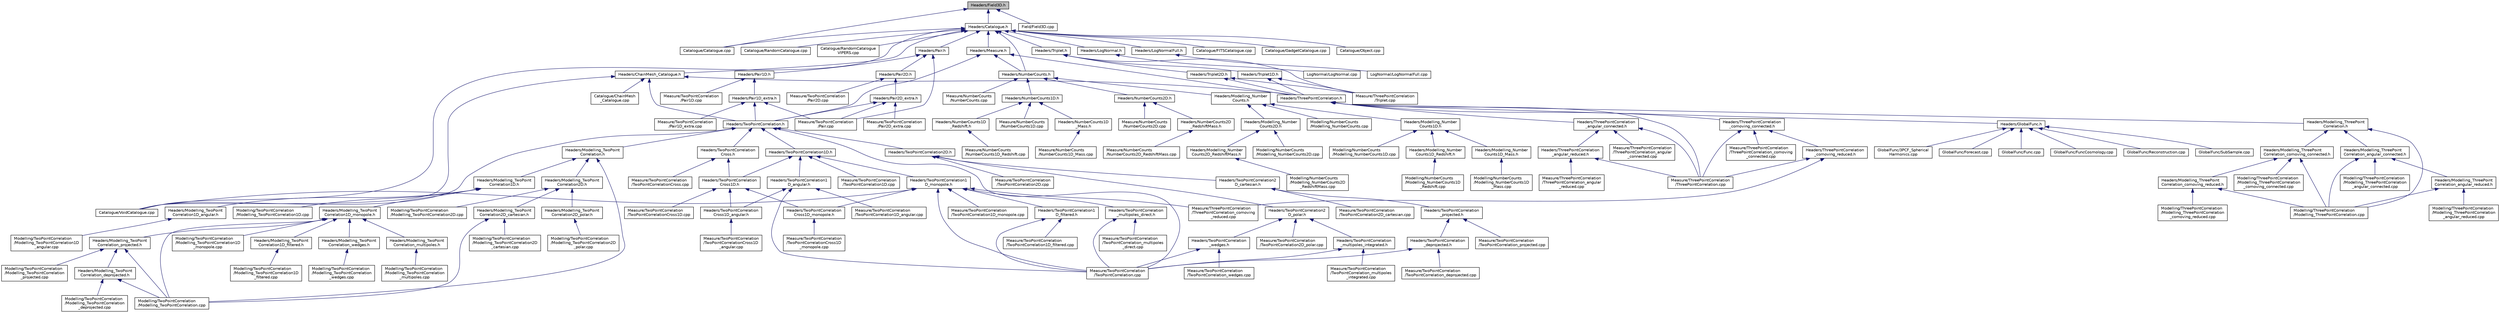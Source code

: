 digraph "Headers/Field3D.h"
{
  edge [fontname="Helvetica",fontsize="10",labelfontname="Helvetica",labelfontsize="10"];
  node [fontname="Helvetica",fontsize="10",shape=record];
  Node35 [label="Headers/Field3D.h",height=0.2,width=0.4,color="black", fillcolor="grey75", style="filled", fontcolor="black"];
  Node35 -> Node36 [dir="back",color="midnightblue",fontsize="10",style="solid",fontname="Helvetica"];
  Node36 [label="Catalogue/Catalogue.cpp",height=0.2,width=0.4,color="black", fillcolor="white", style="filled",URL="$db/d43/Catalogue_8cpp.html",tooltip="Methods of the class Catalogue. "];
  Node35 -> Node37 [dir="back",color="midnightblue",fontsize="10",style="solid",fontname="Helvetica"];
  Node37 [label="Field/Field3D.cpp",height=0.2,width=0.4,color="black", fillcolor="white", style="filled",URL="$d2/d75/Field3D_8cpp.html",tooltip="Functions for the Field3D data structure. "];
  Node35 -> Node38 [dir="back",color="midnightblue",fontsize="10",style="solid",fontname="Helvetica"];
  Node38 [label="Headers/Catalogue.h",height=0.2,width=0.4,color="black", fillcolor="white", style="filled",URL="$d7/d9f/Catalogue_8h.html",tooltip="The class Catalogue. "];
  Node38 -> Node36 [dir="back",color="midnightblue",fontsize="10",style="solid",fontname="Helvetica"];
  Node38 -> Node39 [dir="back",color="midnightblue",fontsize="10",style="solid",fontname="Helvetica"];
  Node39 [label="Catalogue/FITSCatalogue.cpp",height=0.2,width=0.4,color="black", fillcolor="white", style="filled",URL="$da/d74/FITSCatalogue_8cpp.html",tooltip="Methods of the class Catalogue to construct catalogues from FITS files. "];
  Node38 -> Node40 [dir="back",color="midnightblue",fontsize="10",style="solid",fontname="Helvetica"];
  Node40 [label="Catalogue/GadgetCatalogue.cpp",height=0.2,width=0.4,color="black", fillcolor="white", style="filled",URL="$da/d46/GadgetCatalogue_8cpp.html",tooltip="Methods of the class Catalogue to construct catalogues. "];
  Node38 -> Node41 [dir="back",color="midnightblue",fontsize="10",style="solid",fontname="Helvetica"];
  Node41 [label="Catalogue/Object.cpp",height=0.2,width=0.4,color="black", fillcolor="white", style="filled",URL="$de/d4f/Object_8cpp.html",tooltip="Methods of the class Object. "];
  Node38 -> Node42 [dir="back",color="midnightblue",fontsize="10",style="solid",fontname="Helvetica"];
  Node42 [label="Catalogue/RandomCatalogue.cpp",height=0.2,width=0.4,color="black", fillcolor="white", style="filled",URL="$d9/dd6/RandomCatalogue_8cpp.html",tooltip="Methods of the class Catalogue to construct random catalogues. "];
  Node38 -> Node43 [dir="back",color="midnightblue",fontsize="10",style="solid",fontname="Helvetica"];
  Node43 [label="Catalogue/RandomCatalogue\lVIPERS.cpp",height=0.2,width=0.4,color="black", fillcolor="white", style="filled",URL="$de/d71/RandomCatalogueVIPERS_8cpp.html",tooltip="Methods of the class Catalogue to construct random catalogues for VIPERS. "];
  Node38 -> Node44 [dir="back",color="midnightblue",fontsize="10",style="solid",fontname="Helvetica"];
  Node44 [label="Catalogue/VoidCatalogue.cpp",height=0.2,width=0.4,color="black", fillcolor="white", style="filled",URL="$db/db6/VoidCatalogue_8cpp.html",tooltip="Methods of the class Catalogue to construct Void catalogues. "];
  Node38 -> Node45 [dir="back",color="midnightblue",fontsize="10",style="solid",fontname="Helvetica"];
  Node45 [label="Headers/ChainMesh_Catalogue.h",height=0.2,width=0.4,color="black", fillcolor="white", style="filled",URL="$dc/d5e/ChainMesh__Catalogue_8h.html",tooltip="Implementation of the chain-mesh data structure. "];
  Node45 -> Node46 [dir="back",color="midnightblue",fontsize="10",style="solid",fontname="Helvetica"];
  Node46 [label="Catalogue/ChainMesh\l_Catalogue.cpp",height=0.2,width=0.4,color="black", fillcolor="white", style="filled",URL="$dc/dde/ChainMesh__Catalogue_8cpp.html",tooltip="Methods of the class ChainMesh_Catalogue. "];
  Node45 -> Node44 [dir="back",color="midnightblue",fontsize="10",style="solid",fontname="Helvetica"];
  Node45 -> Node47 [dir="back",color="midnightblue",fontsize="10",style="solid",fontname="Helvetica"];
  Node47 [label="Headers/ThreePointCorrelation.h",height=0.2,width=0.4,color="black", fillcolor="white", style="filled",URL="$de/d7d/ThreePointCorrelation_8h.html",tooltip="The class ThreePointCorrelation. "];
  Node47 -> Node48 [dir="back",color="midnightblue",fontsize="10",style="solid",fontname="Helvetica"];
  Node48 [label="Headers/GlobalFunc.h",height=0.2,width=0.4,color="black", fillcolor="white", style="filled",URL="$d2/d5c/GlobalFunc_8h.html",tooltip="Generic functions that use one or more classes of the CosmoBolognaLib. "];
  Node48 -> Node49 [dir="back",color="midnightblue",fontsize="10",style="solid",fontname="Helvetica"];
  Node49 [label="GlobalFunc/3PCF_Spherical\lHarmonics.cpp",height=0.2,width=0.4,color="black", fillcolor="white", style="filled",URL="$d7/d70/3PCF__SphericalHarmonics_8cpp.html",tooltip="Temporary function to compute the 3pcf following Slepian, Eisenstein 2015. "];
  Node48 -> Node50 [dir="back",color="midnightblue",fontsize="10",style="solid",fontname="Helvetica"];
  Node50 [label="GlobalFunc/Forecast.cpp",height=0.2,width=0.4,color="black", fillcolor="white", style="filled",URL="$d2/d22/Forecast_8cpp.html",tooltip="Functions to generate mock 2PCF/3PCF signal and provide forecasts. "];
  Node48 -> Node51 [dir="back",color="midnightblue",fontsize="10",style="solid",fontname="Helvetica"];
  Node51 [label="GlobalFunc/Func.cpp",height=0.2,width=0.4,color="black", fillcolor="white", style="filled",URL="$d2/dae/GlobalFunc_2Func_8cpp_source.html"];
  Node48 -> Node52 [dir="back",color="midnightblue",fontsize="10",style="solid",fontname="Helvetica"];
  Node52 [label="GlobalFunc/FuncCosmology.cpp",height=0.2,width=0.4,color="black", fillcolor="white", style="filled",URL="$d3/d84/FuncCosmology_8cpp.html",tooltip="Generic functions that use the class Cosmology. "];
  Node48 -> Node53 [dir="back",color="midnightblue",fontsize="10",style="solid",fontname="Helvetica"];
  Node53 [label="GlobalFunc/Reconstruction.cpp",height=0.2,width=0.4,color="black", fillcolor="white", style="filled",URL="$d1/d1f/Reconstruction_8cpp.html",tooltip="Functions to compute displacement for the reconstructed density field of a collection of points..."];
  Node48 -> Node54 [dir="back",color="midnightblue",fontsize="10",style="solid",fontname="Helvetica"];
  Node54 [label="GlobalFunc/SubSample.cpp",height=0.2,width=0.4,color="black", fillcolor="white", style="filled",URL="$db/d1c/SubSample_8cpp.html",tooltip="Functions for dividing a catalogue in sub-samples. "];
  Node47 -> Node55 [dir="back",color="midnightblue",fontsize="10",style="solid",fontname="Helvetica"];
  Node55 [label="Headers/Modelling_ThreePoint\lCorrelation.h",height=0.2,width=0.4,color="black", fillcolor="white", style="filled",URL="$d0/dd4/Modelling__ThreePointCorrelation_8h.html",tooltip="The class Modelling_ThreePointCorrelation. "];
  Node55 -> Node56 [dir="back",color="midnightblue",fontsize="10",style="solid",fontname="Helvetica"];
  Node56 [label="Headers/Modelling_ThreePoint\lCorrelation_angular_connected.h",height=0.2,width=0.4,color="black", fillcolor="white", style="filled",URL="$dc/d7c/Modelling__ThreePointCorrelation__angular__connected_8h.html",tooltip="The class Modelling_ThreePointCorrelation_angular_connected. "];
  Node56 -> Node57 [dir="back",color="midnightblue",fontsize="10",style="solid",fontname="Helvetica"];
  Node57 [label="Headers/Modelling_ThreePoint\lCorrelation_angular_reduced.h",height=0.2,width=0.4,color="black", fillcolor="white", style="filled",URL="$d5/d0a/Modelling__ThreePointCorrelation__angular__reduced_8h.html",tooltip="The class Modelling_ThreePointCorrelation_angular_reduced. "];
  Node57 -> Node58 [dir="back",color="midnightblue",fontsize="10",style="solid",fontname="Helvetica"];
  Node58 [label="Modelling/ThreePointCorrelation\l/Modelling_ThreePointCorrelation.cpp",height=0.2,width=0.4,color="black", fillcolor="white", style="filled",URL="$d6/d4c/Modelling__ThreePointCorrelation_8cpp.html",tooltip="Methods of the class Modelling_ThreePointCorrelation, used to model three-point correlation functions..."];
  Node57 -> Node59 [dir="back",color="midnightblue",fontsize="10",style="solid",fontname="Helvetica"];
  Node59 [label="Modelling/ThreePointCorrelation\l/Modelling_ThreePointCorrelation\l_angular_reduced.cpp",height=0.2,width=0.4,color="black", fillcolor="white", style="filled",URL="$d9/d68/Modelling__ThreePointCorrelation__angular__reduced_8cpp.html",tooltip="Methods of the class Modelling_ThreePointCorrelation_angular_reduced. "];
  Node56 -> Node58 [dir="back",color="midnightblue",fontsize="10",style="solid",fontname="Helvetica"];
  Node56 -> Node60 [dir="back",color="midnightblue",fontsize="10",style="solid",fontname="Helvetica"];
  Node60 [label="Modelling/ThreePointCorrelation\l/Modelling_ThreePointCorrelation\l_angular_connected.cpp",height=0.2,width=0.4,color="black", fillcolor="white", style="filled",URL="$d5/d33/Modelling__ThreePointCorrelation__angular__connected_8cpp.html",tooltip="Methods of the class Modelling_ThreePointCorrelation_angular_connected. "];
  Node55 -> Node61 [dir="back",color="midnightblue",fontsize="10",style="solid",fontname="Helvetica"];
  Node61 [label="Headers/Modelling_ThreePoint\lCorrelation_comoving_connected.h",height=0.2,width=0.4,color="black", fillcolor="white", style="filled",URL="$d5/d13/Modelling__ThreePointCorrelation__comoving__connected_8h.html",tooltip="The class Modelling_ThreePointCorrelation_comoving_connected. "];
  Node61 -> Node62 [dir="back",color="midnightblue",fontsize="10",style="solid",fontname="Helvetica"];
  Node62 [label="Headers/Modelling_ThreePoint\lCorrelation_comoving_reduced.h",height=0.2,width=0.4,color="black", fillcolor="white", style="filled",URL="$da/d6c/Modelling__ThreePointCorrelation__comoving__reduced_8h.html",tooltip="The class Modelling_ThreePointCorrelation_comoving_reduced. "];
  Node62 -> Node58 [dir="back",color="midnightblue",fontsize="10",style="solid",fontname="Helvetica"];
  Node62 -> Node63 [dir="back",color="midnightblue",fontsize="10",style="solid",fontname="Helvetica"];
  Node63 [label="Modelling/ThreePointCorrelation\l/Modelling_ThreePointCorrelation\l_comoving_reduced.cpp",height=0.2,width=0.4,color="black", fillcolor="white", style="filled",URL="$df/d6a/Modelling__ThreePointCorrelation__comoving__reduced_8cpp.html",tooltip="Methods of the class Modelling_ThreePointCorrelation_comoving_reduced. "];
  Node61 -> Node58 [dir="back",color="midnightblue",fontsize="10",style="solid",fontname="Helvetica"];
  Node61 -> Node64 [dir="back",color="midnightblue",fontsize="10",style="solid",fontname="Helvetica"];
  Node64 [label="Modelling/ThreePointCorrelation\l/Modelling_ThreePointCorrelation\l_comoving_connected.cpp",height=0.2,width=0.4,color="black", fillcolor="white", style="filled",URL="$df/d0c/Modelling__ThreePointCorrelation__comoving__connected_8cpp.html",tooltip="Methods of the class Modelling_ThreePointCorrelation_comoving_connected. "];
  Node55 -> Node58 [dir="back",color="midnightblue",fontsize="10",style="solid",fontname="Helvetica"];
  Node47 -> Node65 [dir="back",color="midnightblue",fontsize="10",style="solid",fontname="Helvetica"];
  Node65 [label="Headers/ThreePointCorrelation\l_angular_connected.h",height=0.2,width=0.4,color="black", fillcolor="white", style="filled",URL="$d4/dd8/ThreePointCorrelation__angular__connected_8h.html",tooltip="The class ThreePointCorrelation_angular_connected. "];
  Node65 -> Node66 [dir="back",color="midnightblue",fontsize="10",style="solid",fontname="Helvetica"];
  Node66 [label="Headers/ThreePointCorrelation\l_angular_reduced.h",height=0.2,width=0.4,color="black", fillcolor="white", style="filled",URL="$dd/d97/ThreePointCorrelation__angular__reduced_8h.html",tooltip="The class ThreePointCorrelation_angular_reduced. "];
  Node66 -> Node67 [dir="back",color="midnightblue",fontsize="10",style="solid",fontname="Helvetica"];
  Node67 [label="Measure/ThreePointCorrelation\l/ThreePointCorrelation.cpp",height=0.2,width=0.4,color="black", fillcolor="white", style="filled",URL="$d5/db0/ThreePointCorrelation_8cpp.html",tooltip="Methods of the class ThreePointCorrelation used to measure the three-point correlation function..."];
  Node66 -> Node68 [dir="back",color="midnightblue",fontsize="10",style="solid",fontname="Helvetica"];
  Node68 [label="Measure/ThreePointCorrelation\l/ThreePointCorrelation_angular\l_reduced.cpp",height=0.2,width=0.4,color="black", fillcolor="white", style="filled",URL="$d3/da9/ThreePointCorrelation__angular__reduced_8cpp.html",tooltip="Methods of the class ThreePointCorrelation_angular_reduced used to measure the reduced three-point co..."];
  Node65 -> Node67 [dir="back",color="midnightblue",fontsize="10",style="solid",fontname="Helvetica"];
  Node65 -> Node69 [dir="back",color="midnightblue",fontsize="10",style="solid",fontname="Helvetica"];
  Node69 [label="Measure/ThreePointCorrelation\l/ThreePointCorrelation_angular\l_connected.cpp",height=0.2,width=0.4,color="black", fillcolor="white", style="filled",URL="$dc/d6e/ThreePointCorrelation__angular__connected_8cpp.html",tooltip="Methods of the class ThreePointCorrelation_angular_connected used to measure the connected three-poin..."];
  Node47 -> Node70 [dir="back",color="midnightblue",fontsize="10",style="solid",fontname="Helvetica"];
  Node70 [label="Headers/ThreePointCorrelation\l_comoving_connected.h",height=0.2,width=0.4,color="black", fillcolor="white", style="filled",URL="$dd/de3/ThreePointCorrelation__comoving__connected_8h.html",tooltip="The class ThreePointCorrelation_comoving_connected. "];
  Node70 -> Node71 [dir="back",color="midnightblue",fontsize="10",style="solid",fontname="Helvetica"];
  Node71 [label="Headers/ThreePointCorrelation\l_comoving_reduced.h",height=0.2,width=0.4,color="black", fillcolor="white", style="filled",URL="$d8/d2b/ThreePointCorrelation__comoving__reduced_8h.html",tooltip="The class ThreePointCorrelation_comoving_reduced. "];
  Node71 -> Node67 [dir="back",color="midnightblue",fontsize="10",style="solid",fontname="Helvetica"];
  Node71 -> Node72 [dir="back",color="midnightblue",fontsize="10",style="solid",fontname="Helvetica"];
  Node72 [label="Measure/ThreePointCorrelation\l/ThreePointCorrelation_comoving\l_reduced.cpp",height=0.2,width=0.4,color="black", fillcolor="white", style="filled",URL="$d7/d43/ThreePointCorrelation__comoving__reduced_8cpp.html",tooltip="Methods of the class ThreePointCorrelation_comoving_reduced used to measure the monopole of the three..."];
  Node70 -> Node67 [dir="back",color="midnightblue",fontsize="10",style="solid",fontname="Helvetica"];
  Node70 -> Node73 [dir="back",color="midnightblue",fontsize="10",style="solid",fontname="Helvetica"];
  Node73 [label="Measure/ThreePointCorrelation\l/ThreePointCorrelation_comoving\l_connected.cpp",height=0.2,width=0.4,color="black", fillcolor="white", style="filled",URL="$dd/dd3/ThreePointCorrelation__comoving__connected_8cpp.html",tooltip="Methods of the class ThreePointCorrelation_comoving_connected used to measure the connected three-poi..."];
  Node47 -> Node67 [dir="back",color="midnightblue",fontsize="10",style="solid",fontname="Helvetica"];
  Node45 -> Node74 [dir="back",color="midnightblue",fontsize="10",style="solid",fontname="Helvetica"];
  Node74 [label="Headers/TwoPointCorrelation.h",height=0.2,width=0.4,color="black", fillcolor="white", style="filled",URL="$d0/dd1/TwoPointCorrelation_8h.html",tooltip="The class TwoPointCorrelation. "];
  Node74 -> Node44 [dir="back",color="midnightblue",fontsize="10",style="solid",fontname="Helvetica"];
  Node74 -> Node75 [dir="back",color="midnightblue",fontsize="10",style="solid",fontname="Helvetica"];
  Node75 [label="Headers/Modelling_TwoPoint\lCorrelation.h",height=0.2,width=0.4,color="black", fillcolor="white", style="filled",URL="$df/d38/Modelling__TwoPointCorrelation_8h.html",tooltip="The class Modelling_TwoPointCorrelation. "];
  Node75 -> Node76 [dir="back",color="midnightblue",fontsize="10",style="solid",fontname="Helvetica"];
  Node76 [label="Headers/Modelling_TwoPoint\lCorrelation1D.h",height=0.2,width=0.4,color="black", fillcolor="white", style="filled",URL="$d5/d58/Modelling__TwoPointCorrelation1D_8h.html",tooltip="The class Modelling_TwoPointCorrelation1D. "];
  Node76 -> Node77 [dir="back",color="midnightblue",fontsize="10",style="solid",fontname="Helvetica"];
  Node77 [label="Headers/Modelling_TwoPoint\lCorrelation1D_angular.h",height=0.2,width=0.4,color="black", fillcolor="white", style="filled",URL="$db/dd2/Modelling__TwoPointCorrelation1D__angular_8h.html",tooltip="The class Modelling_TwoPointCorrelation1D_angular. "];
  Node77 -> Node78 [dir="back",color="midnightblue",fontsize="10",style="solid",fontname="Helvetica"];
  Node78 [label="Modelling/TwoPointCorrelation\l/Modelling_TwoPointCorrelation1D\l_angular.cpp",height=0.2,width=0.4,color="black", fillcolor="white", style="filled",URL="$dc/dbe/Modelling__TwoPointCorrelation1D__angular_8cpp.html",tooltip="Methods of the class Modelling_TwoPointCorrelation1D_angular. "];
  Node76 -> Node79 [dir="back",color="midnightblue",fontsize="10",style="solid",fontname="Helvetica"];
  Node79 [label="Headers/Modelling_TwoPoint\lCorrelation1D_monopole.h",height=0.2,width=0.4,color="black", fillcolor="white", style="filled",URL="$d2/d89/Modelling__TwoPointCorrelation1D__monopole_8h.html",tooltip="The class Modelling_TwoPointCorrelation1D_monopole. "];
  Node79 -> Node80 [dir="back",color="midnightblue",fontsize="10",style="solid",fontname="Helvetica"];
  Node80 [label="Headers/Modelling_TwoPoint\lCorrelation1D_filtered.h",height=0.2,width=0.4,color="black", fillcolor="white", style="filled",URL="$da/d43/Modelling__TwoPointCorrelation1D__filtered_8h.html",tooltip="The class Modelling_TwoPointCorrelation1D_filtered. "];
  Node80 -> Node81 [dir="back",color="midnightblue",fontsize="10",style="solid",fontname="Helvetica"];
  Node81 [label="Modelling/TwoPointCorrelation\l/Modelling_TwoPointCorrelation1D\l_filtered.cpp",height=0.2,width=0.4,color="black", fillcolor="white", style="filled",URL="$d8/d0f/Modelling__TwoPointCorrelation1D__filtered_8cpp.html",tooltip="Methods of the class Modelling_TwoPointCorrelation1D_filtered. "];
  Node79 -> Node82 [dir="back",color="midnightblue",fontsize="10",style="solid",fontname="Helvetica"];
  Node82 [label="Headers/Modelling_TwoPoint\lCorrelation_projected.h",height=0.2,width=0.4,color="black", fillcolor="white", style="filled",URL="$dc/d0c/Modelling__TwoPointCorrelation__projected_8h.html",tooltip="The class Modelling_TwoPointCorrelation_projected. "];
  Node82 -> Node83 [dir="back",color="midnightblue",fontsize="10",style="solid",fontname="Helvetica"];
  Node83 [label="Headers/Modelling_TwoPoint\lCorrelation_deprojected.h",height=0.2,width=0.4,color="black", fillcolor="white", style="filled",URL="$d1/dbf/Modelling__TwoPointCorrelation__deprojected_8h.html",tooltip="The class Modelling_TwoPointCorrelatoin_deprojected. "];
  Node83 -> Node84 [dir="back",color="midnightblue",fontsize="10",style="solid",fontname="Helvetica"];
  Node84 [label="Modelling/TwoPointCorrelation\l/Modelling_TwoPointCorrelation.cpp",height=0.2,width=0.4,color="black", fillcolor="white", style="filled",URL="$db/dd4/Modelling__TwoPointCorrelation_8cpp.html",tooltip="Methods of the class Modelling_TwoPointCorrelation. "];
  Node83 -> Node85 [dir="back",color="midnightblue",fontsize="10",style="solid",fontname="Helvetica"];
  Node85 [label="Modelling/TwoPointCorrelation\l/Modelling_TwoPointCorrelation\l_deprojected.cpp",height=0.2,width=0.4,color="black", fillcolor="white", style="filled",URL="$d4/d1e/Modelling__TwoPointCorrelation__deprojected_8cpp.html",tooltip="Methods of the class Modelling_TwoPointCorrelation_deprojected. "];
  Node82 -> Node84 [dir="back",color="midnightblue",fontsize="10",style="solid",fontname="Helvetica"];
  Node82 -> Node86 [dir="back",color="midnightblue",fontsize="10",style="solid",fontname="Helvetica"];
  Node86 [label="Modelling/TwoPointCorrelation\l/Modelling_TwoPointCorrelation\l_projected.cpp",height=0.2,width=0.4,color="black", fillcolor="white", style="filled",URL="$d2/de6/Modelling__TwoPointCorrelation__projected_8cpp.html",tooltip="Methods of the class Modelling_TwoPointCorrelation_projected. "];
  Node79 -> Node87 [dir="back",color="midnightblue",fontsize="10",style="solid",fontname="Helvetica"];
  Node87 [label="Headers/Modelling_TwoPoint\lCorrelation_multipoles.h",height=0.2,width=0.4,color="black", fillcolor="white", style="filled",URL="$db/d5d/Modelling__TwoPointCorrelation__multipoles_8h.html",tooltip="The class Modelling_TwoPointCorrelation_multipoles. "];
  Node87 -> Node88 [dir="back",color="midnightblue",fontsize="10",style="solid",fontname="Helvetica"];
  Node88 [label="Modelling/TwoPointCorrelation\l/Modelling_TwoPointCorrelation\l_multipoles.cpp",height=0.2,width=0.4,color="black", fillcolor="white", style="filled",URL="$d5/dc2/Modelling__TwoPointCorrelation__multipoles_8cpp.html",tooltip="Methods of the class Modelling_TwoPointCorrelation_multipoles. "];
  Node79 -> Node89 [dir="back",color="midnightblue",fontsize="10",style="solid",fontname="Helvetica"];
  Node89 [label="Headers/Modelling_TwoPoint\lCorrelation_wedges.h",height=0.2,width=0.4,color="black", fillcolor="white", style="filled",URL="$d1/d72/Modelling__TwoPointCorrelation__wedges_8h.html",tooltip="The class Modelling_TwoPointCorrelatoin_wedges. "];
  Node89 -> Node90 [dir="back",color="midnightblue",fontsize="10",style="solid",fontname="Helvetica"];
  Node90 [label="Modelling/TwoPointCorrelation\l/Modelling_TwoPointCorrelation\l_wedges.cpp",height=0.2,width=0.4,color="black", fillcolor="white", style="filled",URL="$d9/d93/Modelling__TwoPointCorrelation__wedges_8cpp.html",tooltip="Methods of the class Modelling_TwoPointCorrelation_wedges. "];
  Node79 -> Node84 [dir="back",color="midnightblue",fontsize="10",style="solid",fontname="Helvetica"];
  Node79 -> Node91 [dir="back",color="midnightblue",fontsize="10",style="solid",fontname="Helvetica"];
  Node91 [label="Modelling/TwoPointCorrelation\l/Modelling_TwoPointCorrelation1D\l_monopole.cpp",height=0.2,width=0.4,color="black", fillcolor="white", style="filled",URL="$d5/dae/Modelling__TwoPointCorrelation1D__monopole_8cpp.html",tooltip="Methods of the class Modelling_TwoPointCorrelation1D_monopole. "];
  Node76 -> Node92 [dir="back",color="midnightblue",fontsize="10",style="solid",fontname="Helvetica"];
  Node92 [label="Modelling/TwoPointCorrelation\l/Modelling_TwoPointCorrelation1D.cpp",height=0.2,width=0.4,color="black", fillcolor="white", style="filled",URL="$dd/d0f/Modelling__TwoPointCorrelation1D_8cpp.html",tooltip="Methods of the class Modelling_TwoPointCorrelation1D. "];
  Node75 -> Node93 [dir="back",color="midnightblue",fontsize="10",style="solid",fontname="Helvetica"];
  Node93 [label="Headers/Modelling_TwoPoint\lCorrelation2D.h",height=0.2,width=0.4,color="black", fillcolor="white", style="filled",URL="$d3/d8a/Modelling__TwoPointCorrelation2D_8h.html",tooltip="The class Modelling_TwoPointCorrelation2D. "];
  Node93 -> Node94 [dir="back",color="midnightblue",fontsize="10",style="solid",fontname="Helvetica"];
  Node94 [label="Headers/Modelling_TwoPoint\lCorrelation2D_cartesian.h",height=0.2,width=0.4,color="black", fillcolor="white", style="filled",URL="$dd/d97/Modelling__TwoPointCorrelation2D__cartesian_8h.html",tooltip="The class Modelling_TwoPointCorrelation2D_cartesian. "];
  Node94 -> Node84 [dir="back",color="midnightblue",fontsize="10",style="solid",fontname="Helvetica"];
  Node94 -> Node95 [dir="back",color="midnightblue",fontsize="10",style="solid",fontname="Helvetica"];
  Node95 [label="Modelling/TwoPointCorrelation\l/Modelling_TwoPointCorrelation2D\l_cartesian.cpp",height=0.2,width=0.4,color="black", fillcolor="white", style="filled",URL="$da/d42/Modelling__TwoPointCorrelation2D__cartesian_8cpp.html",tooltip="Methods of the class Modelling_TwoPointCorrelation_cartesian. "];
  Node93 -> Node96 [dir="back",color="midnightblue",fontsize="10",style="solid",fontname="Helvetica"];
  Node96 [label="Headers/Modelling_TwoPoint\lCorrelation2D_polar.h",height=0.2,width=0.4,color="black", fillcolor="white", style="filled",URL="$d0/d5f/Modelling__TwoPointCorrelation2D__polar_8h.html",tooltip="The class Modelling_TwoPointCorrelation2D_polar. "];
  Node96 -> Node97 [dir="back",color="midnightblue",fontsize="10",style="solid",fontname="Helvetica"];
  Node97 [label="Modelling/TwoPointCorrelation\l/Modelling_TwoPointCorrelation2D\l_polar.cpp",height=0.2,width=0.4,color="black", fillcolor="white", style="filled",URL="$d2/db3/Modelling__TwoPointCorrelation2D__polar_8cpp.html",tooltip="Methods of the class Modelling_TwoPointCorrelation2D_polar. "];
  Node93 -> Node98 [dir="back",color="midnightblue",fontsize="10",style="solid",fontname="Helvetica"];
  Node98 [label="Modelling/TwoPointCorrelation\l/Modelling_TwoPointCorrelation2D.cpp",height=0.2,width=0.4,color="black", fillcolor="white", style="filled",URL="$d4/d7b/Modelling__TwoPointCorrelation2D_8cpp.html",tooltip="Methods of the class Modelling_TwoPointCorrelation2D. "];
  Node75 -> Node84 [dir="back",color="midnightblue",fontsize="10",style="solid",fontname="Helvetica"];
  Node74 -> Node99 [dir="back",color="midnightblue",fontsize="10",style="solid",fontname="Helvetica"];
  Node99 [label="Headers/TwoPointCorrelation1D.h",height=0.2,width=0.4,color="black", fillcolor="white", style="filled",URL="$df/dc1/TwoPointCorrelation1D_8h.html",tooltip="The class TwoPointCorrelation1D. "];
  Node99 -> Node100 [dir="back",color="midnightblue",fontsize="10",style="solid",fontname="Helvetica"];
  Node100 [label="Headers/TwoPointCorrelation1\lD_angular.h",height=0.2,width=0.4,color="black", fillcolor="white", style="filled",URL="$d7/d9c/TwoPointCorrelation1D__angular_8h.html",tooltip="The class TwoPointCorrelation1D_angular. "];
  Node100 -> Node101 [dir="back",color="midnightblue",fontsize="10",style="solid",fontname="Helvetica"];
  Node101 [label="Headers/TwoPointCorrelation\lCross1D_angular.h",height=0.2,width=0.4,color="black", fillcolor="white", style="filled",URL="$d4/de9/TwoPointCorrelationCross1D__angular_8h.html",tooltip="The class TwoPointCorrelationCross1D_angular. "];
  Node101 -> Node102 [dir="back",color="midnightblue",fontsize="10",style="solid",fontname="Helvetica"];
  Node102 [label="Measure/TwoPointCorrelation\l/TwoPointCorrelationCross1D\l_angular.cpp",height=0.2,width=0.4,color="black", fillcolor="white", style="filled",URL="$d7/d1f/TwoPointCorrelationCross1D__angular_8cpp.html",tooltip="Methods of the class TwoPointCorrelationCross1D_angular used to measure the angular cross two-point c..."];
  Node100 -> Node103 [dir="back",color="midnightblue",fontsize="10",style="solid",fontname="Helvetica"];
  Node103 [label="Measure/TwoPointCorrelation\l/TwoPointCorrelation.cpp",height=0.2,width=0.4,color="black", fillcolor="white", style="filled",URL="$d1/df0/TwoPointCorrelation_8cpp.html",tooltip="Methods of the class TwoPointCorrelation. "];
  Node100 -> Node104 [dir="back",color="midnightblue",fontsize="10",style="solid",fontname="Helvetica"];
  Node104 [label="Measure/TwoPointCorrelation\l/TwoPointCorrelation1D_angular.cpp",height=0.2,width=0.4,color="black", fillcolor="white", style="filled",URL="$d7/d7f/TwoPointCorrelation1D__angular_8cpp.html",tooltip="Methods of the class TwoPointCorrelation1D_angular used to measure the angular two-point correlation ..."];
  Node99 -> Node105 [dir="back",color="midnightblue",fontsize="10",style="solid",fontname="Helvetica"];
  Node105 [label="Headers/TwoPointCorrelation1\lD_monopole.h",height=0.2,width=0.4,color="black", fillcolor="white", style="filled",URL="$dc/d46/TwoPointCorrelation1D__monopole_8h.html",tooltip="The class TwoPointCorrelation1D_monopole. "];
  Node105 -> Node44 [dir="back",color="midnightblue",fontsize="10",style="solid",fontname="Helvetica"];
  Node105 -> Node106 [dir="back",color="midnightblue",fontsize="10",style="solid",fontname="Helvetica"];
  Node106 [label="Headers/TwoPointCorrelation1\lD_filtered.h",height=0.2,width=0.4,color="black", fillcolor="white", style="filled",URL="$d2/d5f/TwoPointCorrelation1D__filtered_8h.html",tooltip="The class TwoPointCorrelation1D_filtered. "];
  Node106 -> Node103 [dir="back",color="midnightblue",fontsize="10",style="solid",fontname="Helvetica"];
  Node106 -> Node107 [dir="back",color="midnightblue",fontsize="10",style="solid",fontname="Helvetica"];
  Node107 [label="Measure/TwoPointCorrelation\l/TwoPointCorrelation1D_filtered.cpp",height=0.2,width=0.4,color="black", fillcolor="white", style="filled",URL="$da/d20/TwoPointCorrelation1D__filtered_8cpp.html",tooltip="Methods of the class TwoPointCorrelation1D_filtered used to measure the filtered monopole of the two-..."];
  Node105 -> Node108 [dir="back",color="midnightblue",fontsize="10",style="solid",fontname="Helvetica"];
  Node108 [label="Headers/TwoPointCorrelation\l_multipoles_direct.h",height=0.2,width=0.4,color="black", fillcolor="white", style="filled",URL="$dd/d01/TwoPointCorrelation__multipoles__direct_8h.html",tooltip="The class TwoPointCorrelation_multipoles_direct. "];
  Node108 -> Node103 [dir="back",color="midnightblue",fontsize="10",style="solid",fontname="Helvetica"];
  Node108 -> Node109 [dir="back",color="midnightblue",fontsize="10",style="solid",fontname="Helvetica"];
  Node109 [label="Measure/TwoPointCorrelation\l/TwoPointCorrelation_multipoles\l_direct.cpp",height=0.2,width=0.4,color="black", fillcolor="white", style="filled",URL="$da/d9b/TwoPointCorrelation__multipoles__direct_8cpp.html",tooltip="Methods of the class TwoPointCorrelation_multipoles_direct used to measure the multipoles of the two-..."];
  Node105 -> Node110 [dir="back",color="midnightblue",fontsize="10",style="solid",fontname="Helvetica"];
  Node110 [label="Headers/TwoPointCorrelation\lCross1D_monopole.h",height=0.2,width=0.4,color="black", fillcolor="white", style="filled",URL="$d4/d0e/TwoPointCorrelationCross1D__monopole_8h.html",tooltip="The class TwoPointCorrelationCross1D_monopole. "];
  Node110 -> Node111 [dir="back",color="midnightblue",fontsize="10",style="solid",fontname="Helvetica"];
  Node111 [label="Measure/TwoPointCorrelation\l/TwoPointCorrelationCross1D\l_monopole.cpp",height=0.2,width=0.4,color="black", fillcolor="white", style="filled",URL="$dd/d6e/TwoPointCorrelationCross1D__monopole_8cpp.html",tooltip="Methods of the class TwoPointCorrelationCross1D_monopole used to measure the monopole of the cross tw..."];
  Node105 -> Node72 [dir="back",color="midnightblue",fontsize="10",style="solid",fontname="Helvetica"];
  Node105 -> Node103 [dir="back",color="midnightblue",fontsize="10",style="solid",fontname="Helvetica"];
  Node105 -> Node112 [dir="back",color="midnightblue",fontsize="10",style="solid",fontname="Helvetica"];
  Node112 [label="Measure/TwoPointCorrelation\l/TwoPointCorrelation1D_monopole.cpp",height=0.2,width=0.4,color="black", fillcolor="white", style="filled",URL="$d0/d95/TwoPointCorrelation1D__monopole_8cpp.html",tooltip="Methods of the class TwoPointCorrelation1D_monopole used to measure the monopole of the two-point cor..."];
  Node99 -> Node113 [dir="back",color="midnightblue",fontsize="10",style="solid",fontname="Helvetica"];
  Node113 [label="Headers/TwoPointCorrelation\lCross1D.h",height=0.2,width=0.4,color="black", fillcolor="white", style="filled",URL="$da/d97/TwoPointCorrelationCross1D_8h.html",tooltip="The class TwoPointCorrelationCross1D. "];
  Node113 -> Node101 [dir="back",color="midnightblue",fontsize="10",style="solid",fontname="Helvetica"];
  Node113 -> Node110 [dir="back",color="midnightblue",fontsize="10",style="solid",fontname="Helvetica"];
  Node113 -> Node114 [dir="back",color="midnightblue",fontsize="10",style="solid",fontname="Helvetica"];
  Node114 [label="Measure/TwoPointCorrelation\l/TwoPointCorrelationCross1D.cpp",height=0.2,width=0.4,color="black", fillcolor="white", style="filled",URL="$d5/dca/TwoPointCorrelationCross1D_8cpp.html",tooltip="Methods of the class TwoPointCorrelationCross1D used to measure the 1D cross of the two-point correla..."];
  Node99 -> Node115 [dir="back",color="midnightblue",fontsize="10",style="solid",fontname="Helvetica"];
  Node115 [label="Measure/TwoPointCorrelation\l/TwoPointCorrelation1D.cpp",height=0.2,width=0.4,color="black", fillcolor="white", style="filled",URL="$dc/de9/TwoPointCorrelation1D_8cpp.html",tooltip="Methods of the class TwoPointCorrelation1D used to measure the monopole of the two-point correlation ..."];
  Node74 -> Node116 [dir="back",color="midnightblue",fontsize="10",style="solid",fontname="Helvetica"];
  Node116 [label="Headers/TwoPointCorrelation2D.h",height=0.2,width=0.4,color="black", fillcolor="white", style="filled",URL="$d0/d3e/TwoPointCorrelation2D_8h.html",tooltip="The class TwoPointCorrelation2D. "];
  Node116 -> Node117 [dir="back",color="midnightblue",fontsize="10",style="solid",fontname="Helvetica"];
  Node117 [label="Headers/TwoPointCorrelation2\lD_cartesian.h",height=0.2,width=0.4,color="black", fillcolor="white", style="filled",URL="$d7/ddd/TwoPointCorrelation2D__cartesian_8h.html",tooltip="The class TwoPointCorrelation2D_cartesian. "];
  Node117 -> Node118 [dir="back",color="midnightblue",fontsize="10",style="solid",fontname="Helvetica"];
  Node118 [label="Headers/TwoPointCorrelation\l_projected.h",height=0.2,width=0.4,color="black", fillcolor="white", style="filled",URL="$d5/d63/TwoPointCorrelation__projected_8h.html",tooltip="The class TwoPointCorrelation_projected. "];
  Node118 -> Node119 [dir="back",color="midnightblue",fontsize="10",style="solid",fontname="Helvetica"];
  Node119 [label="Headers/TwoPointCorrelation\l_deprojected.h",height=0.2,width=0.4,color="black", fillcolor="white", style="filled",URL="$de/d57/TwoPointCorrelation__deprojected_8h.html",tooltip="The class TwoPointCorrelation_deprojected. "];
  Node119 -> Node103 [dir="back",color="midnightblue",fontsize="10",style="solid",fontname="Helvetica"];
  Node119 -> Node120 [dir="back",color="midnightblue",fontsize="10",style="solid",fontname="Helvetica"];
  Node120 [label="Measure/TwoPointCorrelation\l/TwoPointCorrelation_deprojected.cpp",height=0.2,width=0.4,color="black", fillcolor="white", style="filled",URL="$d2/d08/TwoPointCorrelation__deprojected_8cpp.html",tooltip="Methods of the class TwoPointCorrelation_deprojected used to measure the projected two-point correlat..."];
  Node118 -> Node121 [dir="back",color="midnightblue",fontsize="10",style="solid",fontname="Helvetica"];
  Node121 [label="Measure/TwoPointCorrelation\l/TwoPointCorrelation_projected.cpp",height=0.2,width=0.4,color="black", fillcolor="white", style="filled",URL="$d4/d45/TwoPointCorrelation__projected_8cpp.html",tooltip="Methods of the class TwoPointCorrelation_projected used to measure the projected two-point correlatio..."];
  Node117 -> Node122 [dir="back",color="midnightblue",fontsize="10",style="solid",fontname="Helvetica"];
  Node122 [label="Measure/TwoPointCorrelation\l/TwoPointCorrelation2D_cartesian.cpp",height=0.2,width=0.4,color="black", fillcolor="white", style="filled",URL="$da/d35/TwoPointCorrelation2D__cartesian_8cpp.html",tooltip="Methods of the class TwoPointCorrelation2D_cartesian used to measure the monopole of the two-point co..."];
  Node116 -> Node123 [dir="back",color="midnightblue",fontsize="10",style="solid",fontname="Helvetica"];
  Node123 [label="Headers/TwoPointCorrelation2\lD_polar.h",height=0.2,width=0.4,color="black", fillcolor="white", style="filled",URL="$d3/dc2/TwoPointCorrelation2D__polar_8h.html",tooltip="The class TwoPointCorrelation2D_polar. "];
  Node123 -> Node124 [dir="back",color="midnightblue",fontsize="10",style="solid",fontname="Helvetica"];
  Node124 [label="Headers/TwoPointCorrelation\l_multipoles_integrated.h",height=0.2,width=0.4,color="black", fillcolor="white", style="filled",URL="$d5/dd2/TwoPointCorrelation__multipoles__integrated_8h.html",tooltip="The class TwoPointCorrelation_multipoles_integrated. "];
  Node124 -> Node103 [dir="back",color="midnightblue",fontsize="10",style="solid",fontname="Helvetica"];
  Node124 -> Node125 [dir="back",color="midnightblue",fontsize="10",style="solid",fontname="Helvetica"];
  Node125 [label="Measure/TwoPointCorrelation\l/TwoPointCorrelation_multipoles\l_integrated.cpp",height=0.2,width=0.4,color="black", fillcolor="white", style="filled",URL="$d4/dfe/TwoPointCorrelation__multipoles__integrated_8cpp.html",tooltip="Methods of the class TwoPointCorrelation_multipoles_integrated used to measure the first three multip..."];
  Node123 -> Node126 [dir="back",color="midnightblue",fontsize="10",style="solid",fontname="Helvetica"];
  Node126 [label="Headers/TwoPointCorrelation\l_wedges.h",height=0.2,width=0.4,color="black", fillcolor="white", style="filled",URL="$d4/df5/TwoPointCorrelation__wedges_8h.html",tooltip="The class TwoPointCorrelation_wedges. "];
  Node126 -> Node103 [dir="back",color="midnightblue",fontsize="10",style="solid",fontname="Helvetica"];
  Node126 -> Node127 [dir="back",color="midnightblue",fontsize="10",style="solid",fontname="Helvetica"];
  Node127 [label="Measure/TwoPointCorrelation\l/TwoPointCorrelation_wedges.cpp",height=0.2,width=0.4,color="black", fillcolor="white", style="filled",URL="$db/dcc/TwoPointCorrelation__wedges_8cpp.html",tooltip="Methods of the class TwoPointCorrelation_multipoles used to measure the wedges of the two-point corre..."];
  Node123 -> Node128 [dir="back",color="midnightblue",fontsize="10",style="solid",fontname="Helvetica"];
  Node128 [label="Measure/TwoPointCorrelation\l/TwoPointCorrelation2D_polar.cpp",height=0.2,width=0.4,color="black", fillcolor="white", style="filled",URL="$d1/d7a/TwoPointCorrelation2D__polar_8cpp.html",tooltip="Methods of the class TwoPointCorrelation2D_polar used to measure the monopole of the two-point correl..."];
  Node116 -> Node129 [dir="back",color="midnightblue",fontsize="10",style="solid",fontname="Helvetica"];
  Node129 [label="Measure/TwoPointCorrelation\l/TwoPointCorrelation2D.cpp",height=0.2,width=0.4,color="black", fillcolor="white", style="filled",URL="$de/d3e/TwoPointCorrelation2D_8cpp.html",tooltip="Methods of the class TwoPointCorrelation2D used to measure the monopole of the two-point correlation ..."];
  Node74 -> Node130 [dir="back",color="midnightblue",fontsize="10",style="solid",fontname="Helvetica"];
  Node130 [label="Headers/TwoPointCorrelation\lCross.h",height=0.2,width=0.4,color="black", fillcolor="white", style="filled",URL="$d9/dea/TwoPointCorrelationCross_8h.html",tooltip="The class TwoPointCorrelationCross. "];
  Node130 -> Node113 [dir="back",color="midnightblue",fontsize="10",style="solid",fontname="Helvetica"];
  Node130 -> Node131 [dir="back",color="midnightblue",fontsize="10",style="solid",fontname="Helvetica"];
  Node131 [label="Measure/TwoPointCorrelation\l/TwoPointCorrelationCross.cpp",height=0.2,width=0.4,color="black", fillcolor="white", style="filled",URL="$d0/d4c/TwoPointCorrelationCross_8cpp.html",tooltip="Methods of the class TwoPointCorrelationCross. "];
  Node74 -> Node103 [dir="back",color="midnightblue",fontsize="10",style="solid",fontname="Helvetica"];
  Node38 -> Node132 [dir="back",color="midnightblue",fontsize="10",style="solid",fontname="Helvetica"];
  Node132 [label="Headers/Measure.h",height=0.2,width=0.4,color="black", fillcolor="white", style="filled",URL="$d0/d3d/Measure_8h.html",tooltip="The class Measure. "];
  Node132 -> Node47 [dir="back",color="midnightblue",fontsize="10",style="solid",fontname="Helvetica"];
  Node132 -> Node133 [dir="back",color="midnightblue",fontsize="10",style="solid",fontname="Helvetica"];
  Node133 [label="Headers/NumberCounts.h",height=0.2,width=0.4,color="black", fillcolor="white", style="filled",URL="$d5/d38/NumberCounts_8h.html",tooltip="The class NumberCounts. "];
  Node133 -> Node134 [dir="back",color="midnightblue",fontsize="10",style="solid",fontname="Helvetica"];
  Node134 [label="Headers/Modelling_Number\lCounts.h",height=0.2,width=0.4,color="black", fillcolor="white", style="filled",URL="$d3/de8/Modelling__NumberCounts_8h.html",tooltip="The class Modelling_NumberCounts. "];
  Node134 -> Node135 [dir="back",color="midnightblue",fontsize="10",style="solid",fontname="Helvetica"];
  Node135 [label="Headers/Modelling_Number\lCounts1D.h",height=0.2,width=0.4,color="black", fillcolor="white", style="filled",URL="$d6/d8f/Modelling__NumberCounts1D_8h.html",tooltip="The class Modelling_NumberCounts1D. "];
  Node135 -> Node136 [dir="back",color="midnightblue",fontsize="10",style="solid",fontname="Helvetica"];
  Node136 [label="Headers/Modelling_Number\lCounts1D_Mass.h",height=0.2,width=0.4,color="black", fillcolor="white", style="filled",URL="$d3/d6c/Modelling__NumberCounts1D__Mass_8h.html",tooltip="The class Modelling_NumberCounts1D_Mass. "];
  Node136 -> Node137 [dir="back",color="midnightblue",fontsize="10",style="solid",fontname="Helvetica"];
  Node137 [label="Modelling/NumberCounts\l/Modelling_NumberCounts1D\l_Mass.cpp",height=0.2,width=0.4,color="black", fillcolor="white", style="filled",URL="$dd/d97/Modelling__NumberCounts1D__Mass_8cpp.html",tooltip="Methods of the class Modelling_NumberCounts1D_Mass. "];
  Node135 -> Node138 [dir="back",color="midnightblue",fontsize="10",style="solid",fontname="Helvetica"];
  Node138 [label="Headers/Modelling_Number\lCounts1D_Redshift.h",height=0.2,width=0.4,color="black", fillcolor="white", style="filled",URL="$da/d3c/Modelling__NumberCounts1D__Redshift_8h.html",tooltip="The class Modelling_NumberCounts1D_Redshift. "];
  Node138 -> Node139 [dir="back",color="midnightblue",fontsize="10",style="solid",fontname="Helvetica"];
  Node139 [label="Modelling/NumberCounts\l/Modelling_NumberCounts1D\l_Redshift.cpp",height=0.2,width=0.4,color="black", fillcolor="white", style="filled",URL="$df/d6c/Modelling__NumberCounts1D__Redshift_8cpp.html",tooltip="Methods of the class Modelling_NumberCounts1D_Redshift. "];
  Node135 -> Node140 [dir="back",color="midnightblue",fontsize="10",style="solid",fontname="Helvetica"];
  Node140 [label="Modelling/NumberCounts\l/Modelling_NumberCounts1D.cpp",height=0.2,width=0.4,color="black", fillcolor="white", style="filled",URL="$d5/dd4/Modelling__NumberCounts1D_8cpp.html",tooltip="Methods of the class Modelling_NumberCounts1D. "];
  Node134 -> Node141 [dir="back",color="midnightblue",fontsize="10",style="solid",fontname="Helvetica"];
  Node141 [label="Headers/Modelling_Number\lCounts2D.h",height=0.2,width=0.4,color="black", fillcolor="white", style="filled",URL="$d1/d18/Modelling__NumberCounts2D_8h.html",tooltip="The class Modelling_NumberCounts2D. "];
  Node141 -> Node142 [dir="back",color="midnightblue",fontsize="10",style="solid",fontname="Helvetica"];
  Node142 [label="Headers/Modelling_Number\lCounts2D_RedshiftMass.h",height=0.2,width=0.4,color="black", fillcolor="white", style="filled",URL="$de/db9/Modelling__NumberCounts2D__RedshiftMass_8h.html",tooltip="The class Modelling_NumberCounts2D_RedshiftMass. "];
  Node142 -> Node143 [dir="back",color="midnightblue",fontsize="10",style="solid",fontname="Helvetica"];
  Node143 [label="Modelling/NumberCounts\l/Modelling_NumberCounts2D\l_RedshiftMass.cpp",height=0.2,width=0.4,color="black", fillcolor="white", style="filled",URL="$dd/dba/Modelling__NumberCounts2D__RedshiftMass_8cpp.html",tooltip="Methods of the class Modelling_NumberCounts2D_RedshiftMass. "];
  Node141 -> Node144 [dir="back",color="midnightblue",fontsize="10",style="solid",fontname="Helvetica"];
  Node144 [label="Modelling/NumberCounts\l/Modelling_NumberCounts2D.cpp",height=0.2,width=0.4,color="black", fillcolor="white", style="filled",URL="$d7/d30/Modelling__NumberCounts2D_8cpp.html",tooltip="Methods of the class Modelling_NumberCounts2D. "];
  Node134 -> Node145 [dir="back",color="midnightblue",fontsize="10",style="solid",fontname="Helvetica"];
  Node145 [label="Modelling/NumberCounts\l/Modelling_NumberCounts.cpp",height=0.2,width=0.4,color="black", fillcolor="white", style="filled",URL="$dc/d1b/Modelling__NumberCounts_8cpp.html",tooltip="Methods of the class Modelling_NumberCounts. "];
  Node133 -> Node146 [dir="back",color="midnightblue",fontsize="10",style="solid",fontname="Helvetica"];
  Node146 [label="Headers/NumberCounts1D.h",height=0.2,width=0.4,color="black", fillcolor="white", style="filled",URL="$d6/dec/NumberCounts1D_8h.html",tooltip="The class NumberCounts1D. "];
  Node146 -> Node147 [dir="back",color="midnightblue",fontsize="10",style="solid",fontname="Helvetica"];
  Node147 [label="Headers/NumberCounts1D\l_Mass.h",height=0.2,width=0.4,color="black", fillcolor="white", style="filled",URL="$d8/d3a/NumberCounts1D__Mass_8h.html",tooltip="The class NumberCounts1D_Mass. "];
  Node147 -> Node148 [dir="back",color="midnightblue",fontsize="10",style="solid",fontname="Helvetica"];
  Node148 [label="Measure/NumberCounts\l/NumberCounts1D_Mass.cpp",height=0.2,width=0.4,color="black", fillcolor="white", style="filled",URL="$da/dfb/NumberCounts1D__Mass_8cpp.html",tooltip="Methods of the class NumberCounts1D_Mass. "];
  Node146 -> Node149 [dir="back",color="midnightblue",fontsize="10",style="solid",fontname="Helvetica"];
  Node149 [label="Headers/NumberCounts1D\l_Redshift.h",height=0.2,width=0.4,color="black", fillcolor="white", style="filled",URL="$db/d83/NumberCounts1D__Redshift_8h.html",tooltip="The class NumberCounts1D_Redshift. "];
  Node149 -> Node150 [dir="back",color="midnightblue",fontsize="10",style="solid",fontname="Helvetica"];
  Node150 [label="Measure/NumberCounts\l/NumberCounts1D_Redshift.cpp",height=0.2,width=0.4,color="black", fillcolor="white", style="filled",URL="$df/db9/NumberCounts1D__Redshift_8cpp.html",tooltip="Methods of the class NumberCounts1D_Redshift. "];
  Node146 -> Node151 [dir="back",color="midnightblue",fontsize="10",style="solid",fontname="Helvetica"];
  Node151 [label="Measure/NumberCounts\l/NumberCounts1D.cpp",height=0.2,width=0.4,color="black", fillcolor="white", style="filled",URL="$d0/d75/NumberCounts1D_8cpp.html",tooltip="Methods of the class NumberCounts1D. "];
  Node133 -> Node152 [dir="back",color="midnightblue",fontsize="10",style="solid",fontname="Helvetica"];
  Node152 [label="Headers/NumberCounts2D.h",height=0.2,width=0.4,color="black", fillcolor="white", style="filled",URL="$d2/ddf/NumberCounts2D_8h.html",tooltip="The class NumberCounts2D. "];
  Node152 -> Node153 [dir="back",color="midnightblue",fontsize="10",style="solid",fontname="Helvetica"];
  Node153 [label="Headers/NumberCounts2D\l_RedshiftMass.h",height=0.2,width=0.4,color="black", fillcolor="white", style="filled",URL="$d3/de3/NumberCounts2D__RedshiftMass_8h.html",tooltip="The class NumberCounts2D_RedshiftMass. "];
  Node153 -> Node154 [dir="back",color="midnightblue",fontsize="10",style="solid",fontname="Helvetica"];
  Node154 [label="Measure/NumberCounts\l/NumberCounts2D_RedshiftMass.cpp",height=0.2,width=0.4,color="black", fillcolor="white", style="filled",URL="$d5/d5f/NumberCounts2D__RedshiftMass_8cpp.html",tooltip="Methods of the class NumberCounts2D_RedshiftMass. "];
  Node152 -> Node155 [dir="back",color="midnightblue",fontsize="10",style="solid",fontname="Helvetica"];
  Node155 [label="Measure/NumberCounts\l/NumberCounts2D.cpp",height=0.2,width=0.4,color="black", fillcolor="white", style="filled",URL="$d1/d7d/NumberCounts2D_8cpp.html",tooltip="Methods of the class NumberCounts2D. "];
  Node133 -> Node156 [dir="back",color="midnightblue",fontsize="10",style="solid",fontname="Helvetica"];
  Node156 [label="Measure/NumberCounts\l/NumberCounts.cpp",height=0.2,width=0.4,color="black", fillcolor="white", style="filled",URL="$dd/d21/NumberCounts_8cpp.html",tooltip="Methods of the class NumberCounts. "];
  Node132 -> Node74 [dir="back",color="midnightblue",fontsize="10",style="solid",fontname="Helvetica"];
  Node38 -> Node157 [dir="back",color="midnightblue",fontsize="10",style="solid",fontname="Helvetica"];
  Node157 [label="Headers/Triplet.h",height=0.2,width=0.4,color="black", fillcolor="white", style="filled",URL="$dd/dcb/Triplet_8h.html",tooltip="The class Triplet. "];
  Node157 -> Node158 [dir="back",color="midnightblue",fontsize="10",style="solid",fontname="Helvetica"];
  Node158 [label="Headers/Triplet1D.h",height=0.2,width=0.4,color="black", fillcolor="white", style="filled",URL="$db/d1d/Triplet1D_8h.html",tooltip="The class Triplet1D. "];
  Node158 -> Node47 [dir="back",color="midnightblue",fontsize="10",style="solid",fontname="Helvetica"];
  Node158 -> Node159 [dir="back",color="midnightblue",fontsize="10",style="solid",fontname="Helvetica"];
  Node159 [label="Measure/ThreePointCorrelation\l/Triplet.cpp",height=0.2,width=0.4,color="black", fillcolor="white", style="filled",URL="$d2/d84/Triplet_8cpp.html",tooltip="Methods of the class Triplet. "];
  Node157 -> Node160 [dir="back",color="midnightblue",fontsize="10",style="solid",fontname="Helvetica"];
  Node160 [label="Headers/Triplet2D.h",height=0.2,width=0.4,color="black", fillcolor="white", style="filled",URL="$d9/d69/Triplet2D_8h.html",tooltip="The class Triplet2D. "];
  Node160 -> Node47 [dir="back",color="midnightblue",fontsize="10",style="solid",fontname="Helvetica"];
  Node160 -> Node159 [dir="back",color="midnightblue",fontsize="10",style="solid",fontname="Helvetica"];
  Node157 -> Node159 [dir="back",color="midnightblue",fontsize="10",style="solid",fontname="Helvetica"];
  Node38 -> Node161 [dir="back",color="midnightblue",fontsize="10",style="solid",fontname="Helvetica"];
  Node161 [label="Headers/LogNormal.h",height=0.2,width=0.4,color="black", fillcolor="white", style="filled",URL="$d0/de5/LogNormal_8h.html",tooltip="Implementation of the lognormal data structure. "];
  Node161 -> Node162 [dir="back",color="midnightblue",fontsize="10",style="solid",fontname="Helvetica"];
  Node162 [label="LogNormal/LogNormal.cpp",height=0.2,width=0.4,color="black", fillcolor="white", style="filled",URL="$d7/d63/LogNormal_8cpp.html",tooltip="Functions for the LogNormal data structure. "];
  Node38 -> Node163 [dir="back",color="midnightblue",fontsize="10",style="solid",fontname="Helvetica"];
  Node163 [label="Headers/LogNormalFull.h",height=0.2,width=0.4,color="black", fillcolor="white", style="filled",URL="$d0/d05/LogNormalFull_8h.html",tooltip="Implementation of the lognormal data structure. "];
  Node163 -> Node164 [dir="back",color="midnightblue",fontsize="10",style="solid",fontname="Helvetica"];
  Node164 [label="LogNormal/LogNormalFull.cpp",height=0.2,width=0.4,color="black", fillcolor="white", style="filled",URL="$d0/dc7/LogNormalFull_8cpp.html",tooltip="Functions for the LogNormalFull data structure. "];
  Node38 -> Node133 [dir="back",color="midnightblue",fontsize="10",style="solid",fontname="Helvetica"];
  Node38 -> Node165 [dir="back",color="midnightblue",fontsize="10",style="solid",fontname="Helvetica"];
  Node165 [label="Headers/Pair.h",height=0.2,width=0.4,color="black", fillcolor="white", style="filled",URL="$dc/dba/Pair_8h.html",tooltip="The class Pair. "];
  Node165 -> Node166 [dir="back",color="midnightblue",fontsize="10",style="solid",fontname="Helvetica"];
  Node166 [label="Headers/Pair1D.h",height=0.2,width=0.4,color="black", fillcolor="white", style="filled",URL="$d7/d64/Pair1D_8h.html",tooltip="The classes Pair1D*. "];
  Node166 -> Node167 [dir="back",color="midnightblue",fontsize="10",style="solid",fontname="Helvetica"];
  Node167 [label="Headers/Pair1D_extra.h",height=0.2,width=0.4,color="black", fillcolor="white", style="filled",URL="$d5/dca/Pair1D__extra_8h.html",tooltip="The classes Pair1D_extra*. "];
  Node167 -> Node74 [dir="back",color="midnightblue",fontsize="10",style="solid",fontname="Helvetica"];
  Node167 -> Node168 [dir="back",color="midnightblue",fontsize="10",style="solid",fontname="Helvetica"];
  Node168 [label="Measure/TwoPointCorrelation\l/Pair.cpp",height=0.2,width=0.4,color="black", fillcolor="white", style="filled",URL="$dc/dc5/Pair_8cpp.html",tooltip="Methods of the class Pair. "];
  Node167 -> Node169 [dir="back",color="midnightblue",fontsize="10",style="solid",fontname="Helvetica"];
  Node169 [label="Measure/TwoPointCorrelation\l/Pair1D_extra.cpp",height=0.2,width=0.4,color="black", fillcolor="white", style="filled",URL="$d1/ddf/Pair1D__extra_8cpp.html",tooltip="Methods of the classes Pair1D_extra*. "];
  Node166 -> Node170 [dir="back",color="midnightblue",fontsize="10",style="solid",fontname="Helvetica"];
  Node170 [label="Measure/TwoPointCorrelation\l/Pair1D.cpp",height=0.2,width=0.4,color="black", fillcolor="white", style="filled",URL="$df/d58/Pair1D_8cpp.html",tooltip="Methods of the classes Pair1D*. "];
  Node165 -> Node171 [dir="back",color="midnightblue",fontsize="10",style="solid",fontname="Helvetica"];
  Node171 [label="Headers/Pair2D.h",height=0.2,width=0.4,color="black", fillcolor="white", style="filled",URL="$d7/da7/Pair2D_8h.html",tooltip="The classes Pair2D*. "];
  Node171 -> Node172 [dir="back",color="midnightblue",fontsize="10",style="solid",fontname="Helvetica"];
  Node172 [label="Headers/Pair2D_extra.h",height=0.2,width=0.4,color="black", fillcolor="white", style="filled",URL="$d8/d36/Pair2D__extra_8h.html",tooltip="The classes Pair2D_extra*. "];
  Node172 -> Node74 [dir="back",color="midnightblue",fontsize="10",style="solid",fontname="Helvetica"];
  Node172 -> Node168 [dir="back",color="midnightblue",fontsize="10",style="solid",fontname="Helvetica"];
  Node172 -> Node173 [dir="back",color="midnightblue",fontsize="10",style="solid",fontname="Helvetica"];
  Node173 [label="Measure/TwoPointCorrelation\l/Pair2D_extra.cpp",height=0.2,width=0.4,color="black", fillcolor="white", style="filled",URL="$d7/db2/Pair2D__extra_8cpp.html",tooltip="Methods of the classese Pair2D_extra*. "];
  Node171 -> Node174 [dir="back",color="midnightblue",fontsize="10",style="solid",fontname="Helvetica"];
  Node174 [label="Measure/TwoPointCorrelation\l/Pair2D.cpp",height=0.2,width=0.4,color="black", fillcolor="white", style="filled",URL="$d3/d8f/Pair2D_8cpp.html",tooltip="Methods of the classes Pair2D*. "];
  Node165 -> Node168 [dir="back",color="midnightblue",fontsize="10",style="solid",fontname="Helvetica"];
}

